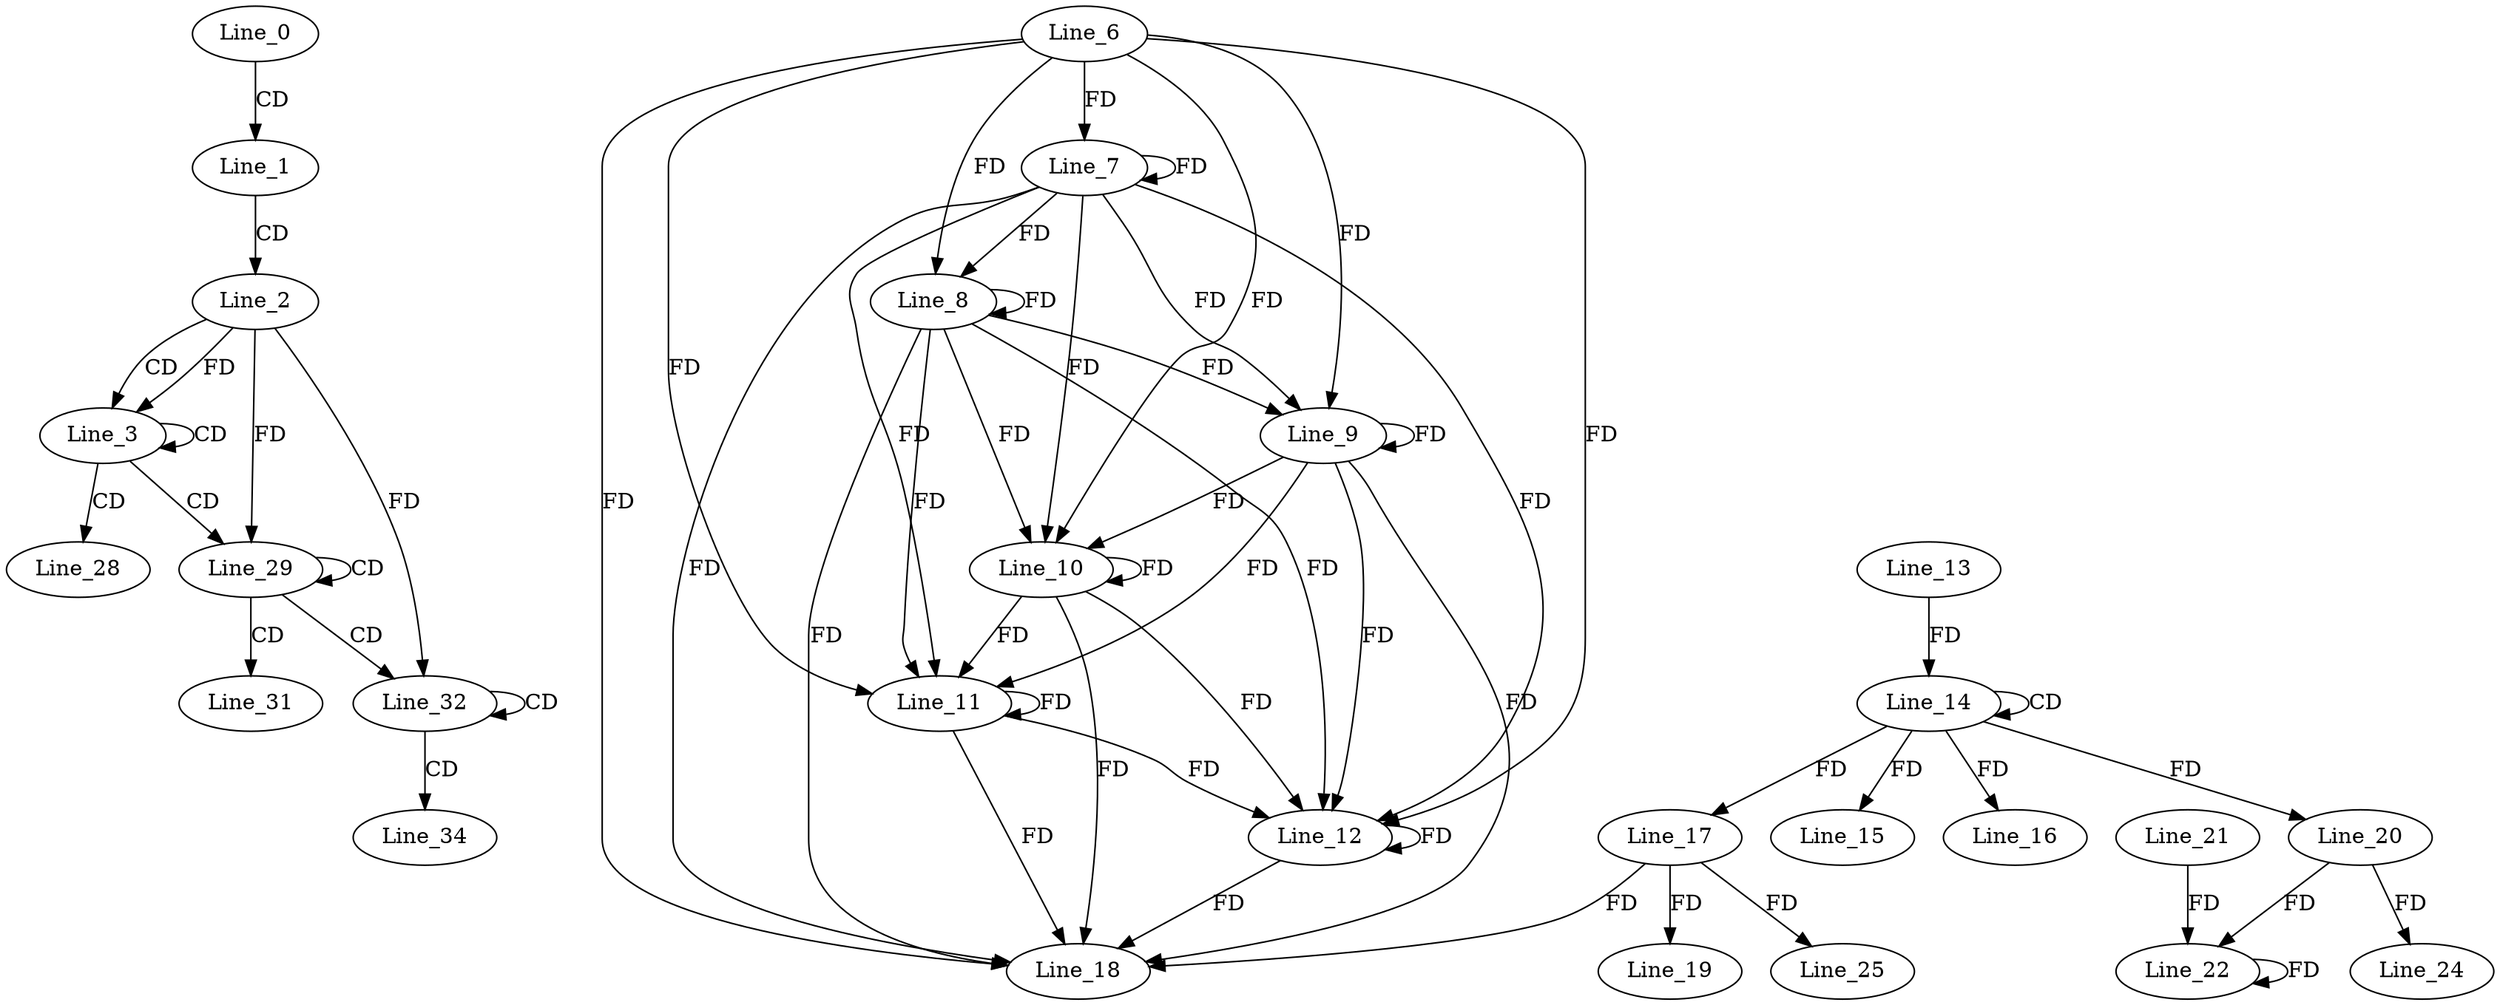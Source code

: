 digraph G {
  Line_0;
  Line_1;
  Line_2;
  Line_3;
  Line_3;
  Line_3;
  Line_6;
  Line_7;
  Line_8;
  Line_9;
  Line_10;
  Line_11;
  Line_12;
  Line_14;
  Line_14;
  Line_13;
  Line_15;
  Line_16;
  Line_17;
  Line_17;
  Line_18;
  Line_19;
  Line_20;
  Line_22;
  Line_21;
  Line_22;
  Line_20;
  Line_24;
  Line_25;
  Line_28;
  Line_29;
  Line_29;
  Line_29;
  Line_31;
  Line_32;
  Line_32;
  Line_32;
  Line_34;
  Line_0 -> Line_1 [ label="CD" ];
  Line_1 -> Line_2 [ label="CD" ];
  Line_2 -> Line_3 [ label="CD" ];
  Line_3 -> Line_3 [ label="CD" ];
  Line_2 -> Line_3 [ label="FD" ];
  Line_6 -> Line_7 [ label="FD" ];
  Line_7 -> Line_7 [ label="FD" ];
  Line_6 -> Line_8 [ label="FD" ];
  Line_7 -> Line_8 [ label="FD" ];
  Line_8 -> Line_8 [ label="FD" ];
  Line_6 -> Line_9 [ label="FD" ];
  Line_7 -> Line_9 [ label="FD" ];
  Line_8 -> Line_9 [ label="FD" ];
  Line_9 -> Line_9 [ label="FD" ];
  Line_6 -> Line_10 [ label="FD" ];
  Line_7 -> Line_10 [ label="FD" ];
  Line_8 -> Line_10 [ label="FD" ];
  Line_9 -> Line_10 [ label="FD" ];
  Line_10 -> Line_10 [ label="FD" ];
  Line_6 -> Line_11 [ label="FD" ];
  Line_7 -> Line_11 [ label="FD" ];
  Line_8 -> Line_11 [ label="FD" ];
  Line_9 -> Line_11 [ label="FD" ];
  Line_10 -> Line_11 [ label="FD" ];
  Line_11 -> Line_11 [ label="FD" ];
  Line_6 -> Line_12 [ label="FD" ];
  Line_7 -> Line_12 [ label="FD" ];
  Line_8 -> Line_12 [ label="FD" ];
  Line_9 -> Line_12 [ label="FD" ];
  Line_10 -> Line_12 [ label="FD" ];
  Line_11 -> Line_12 [ label="FD" ];
  Line_12 -> Line_12 [ label="FD" ];
  Line_14 -> Line_14 [ label="CD" ];
  Line_13 -> Line_14 [ label="FD" ];
  Line_14 -> Line_15 [ label="FD" ];
  Line_14 -> Line_16 [ label="FD" ];
  Line_14 -> Line_17 [ label="FD" ];
  Line_17 -> Line_18 [ label="FD" ];
  Line_6 -> Line_18 [ label="FD" ];
  Line_7 -> Line_18 [ label="FD" ];
  Line_8 -> Line_18 [ label="FD" ];
  Line_9 -> Line_18 [ label="FD" ];
  Line_10 -> Line_18 [ label="FD" ];
  Line_11 -> Line_18 [ label="FD" ];
  Line_12 -> Line_18 [ label="FD" ];
  Line_17 -> Line_19 [ label="FD" ];
  Line_14 -> Line_20 [ label="FD" ];
  Line_22 -> Line_22 [ label="FD" ];
  Line_21 -> Line_22 [ label="FD" ];
  Line_20 -> Line_22 [ label="FD" ];
  Line_20 -> Line_24 [ label="FD" ];
  Line_17 -> Line_25 [ label="FD" ];
  Line_3 -> Line_28 [ label="CD" ];
  Line_3 -> Line_29 [ label="CD" ];
  Line_29 -> Line_29 [ label="CD" ];
  Line_2 -> Line_29 [ label="FD" ];
  Line_29 -> Line_31 [ label="CD" ];
  Line_29 -> Line_32 [ label="CD" ];
  Line_32 -> Line_32 [ label="CD" ];
  Line_2 -> Line_32 [ label="FD" ];
  Line_32 -> Line_34 [ label="CD" ];
}
